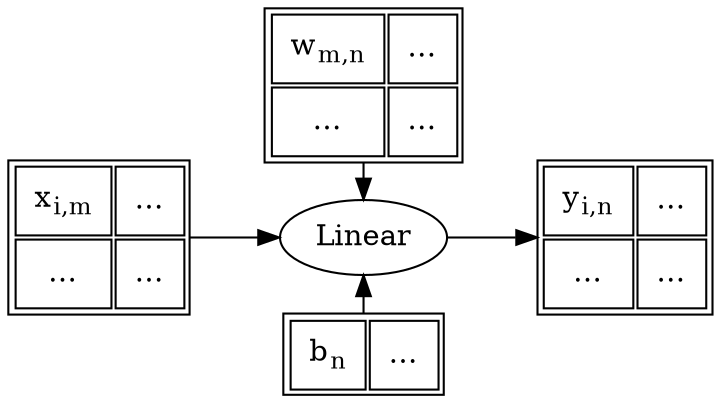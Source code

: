 digraph G {
    rankdir=LR;

    x [
        shape="plain",
        label=<
        <table cellpadding="8">
            <tr>
                <td>x<sub>i,m</sub></td>
                <td>…</td>
                </tr>
            <tr>
                <td>…</td>
                <td>…</td>
                </tr>
            </table>
        >,
    ];


    w [
        shape="plain",
        label=<
        <table cellpadding="8">
            <tr>
                <td>w<sub>m,n</sub></td>
                <td>…</td>
                </tr>
            <tr>
                <td>…</td>
                <td>…</td>
                </tr>
            </table>
        >,
    ];

    op [label="Linear"];

    b [
        shape="plain",
        label=<
        <table cellpadding="8">
            <tr>
                <td>b<sub>n</sub></td>
                <td>…</td>
                </tr>
            </table>
        >,
    ];

    y [
        shape="plain",
        label=<
        <table cellpadding="8">
            <tr>
                <td>y<sub>i,n</sub></td>
                <td>…</td>
                </tr>
            <tr>
                <td>…</td>
                <td>…</td>
                </tr>
            </table>
        >,
    ];


    x -> op;
    op -> y;

    w -> op;
    // layout hack:
    op -> b [dir=back];

    { rank=same; w; b; op; }
}
